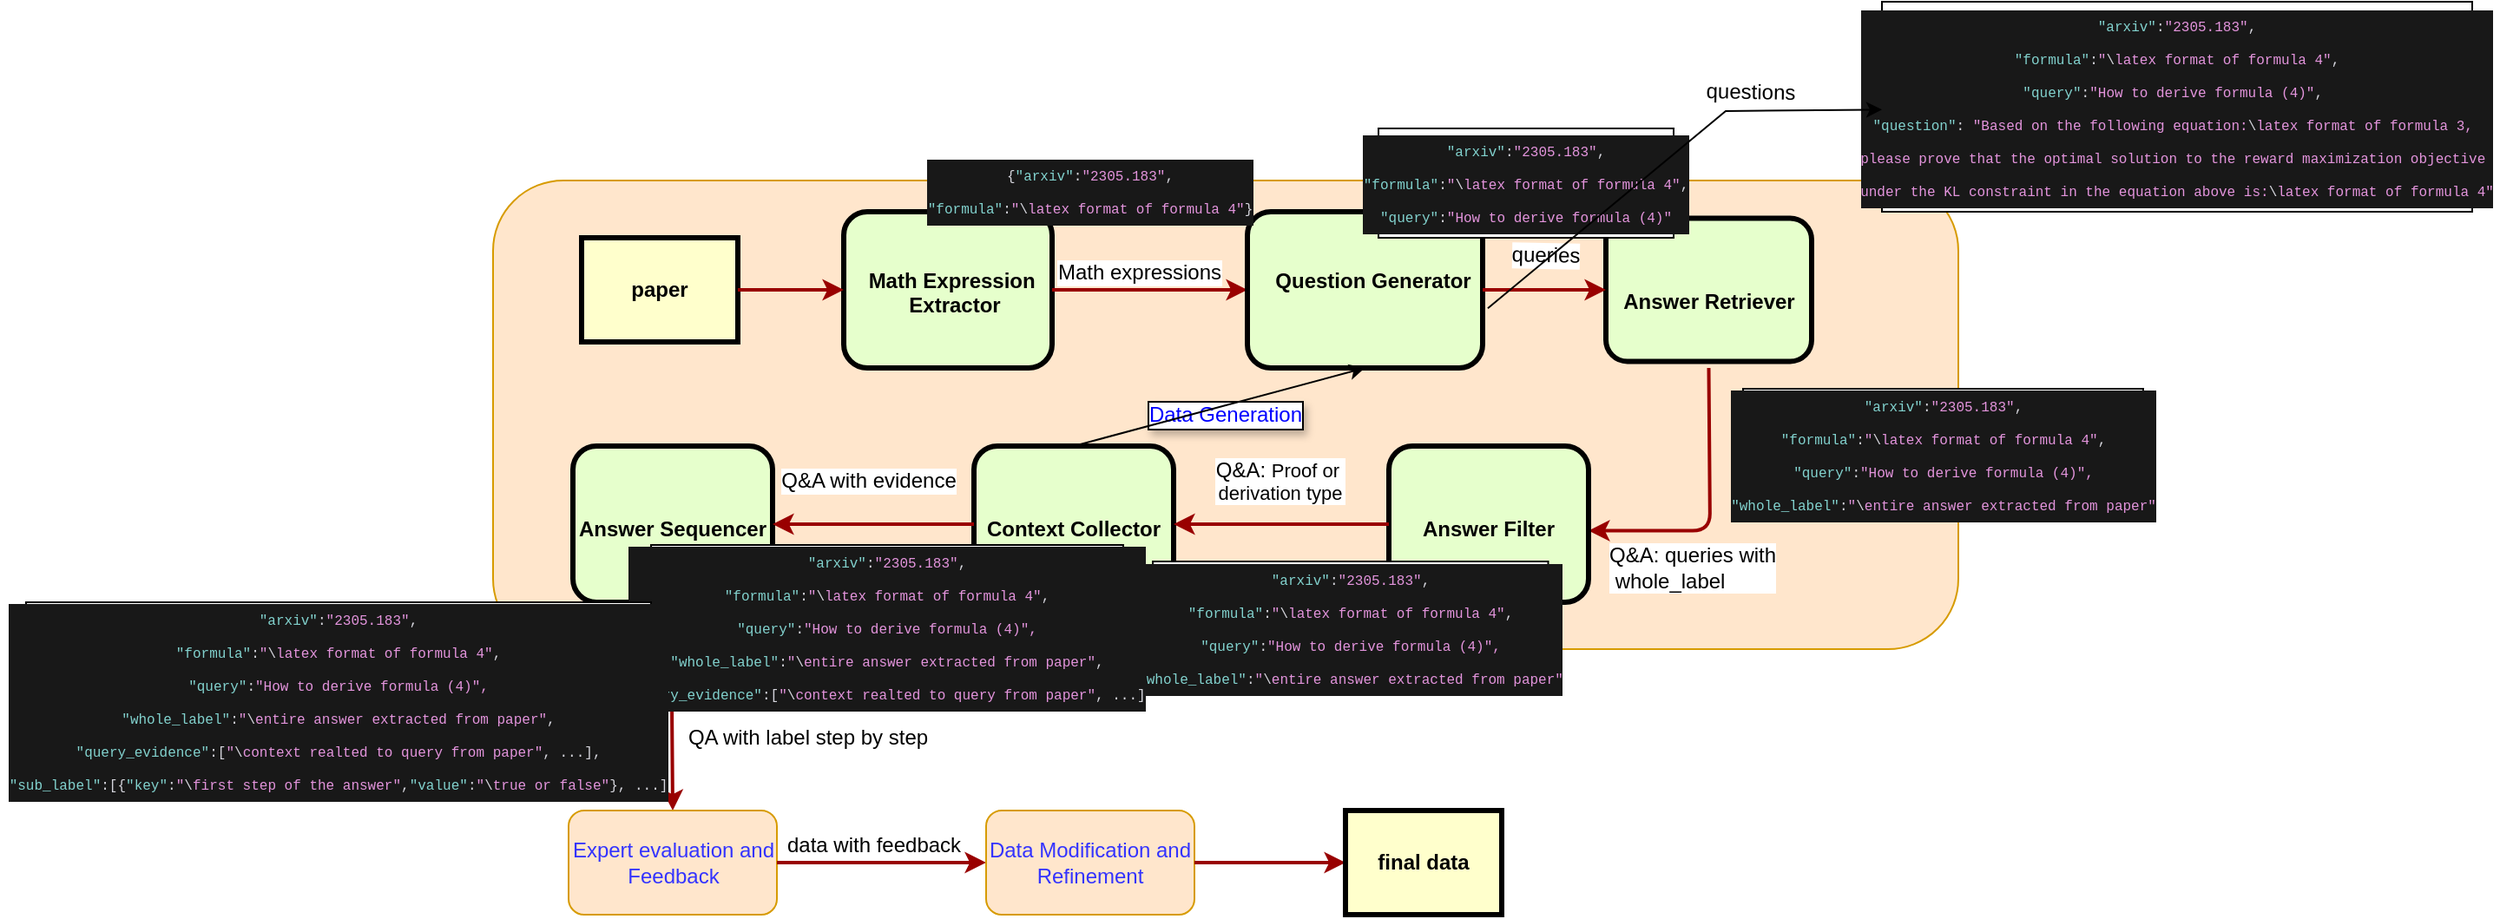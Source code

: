 <mxfile version="26.0.6">
  <diagram name="Page-1" id="c7558073-3199-34d8-9f00-42111426c3f3">
    <mxGraphModel dx="1726" dy="573" grid="1" gridSize="10" guides="1" tooltips="1" connect="1" arrows="1" fold="1" page="1" pageScale="1" pageWidth="826" pageHeight="1169" background="none" math="0" shadow="0">
      <root>
        <mxCell id="0" />
        <mxCell id="1" parent="0" />
        <mxCell id="OM6LCN_4-8OB91uzV0C4-133" value="&lt;font style=&quot;color: rgb(0, 0, 255);&quot;&gt;Data Generation&lt;/font&gt;" style="rounded=1;whiteSpace=wrap;html=1;labelBackgroundColor=#FFFFFF;labelBorderColor=default;textShadow=1;fillColor=#ffe6cc;strokeColor=#d79b00;align=center;" parent="1" vertex="1">
          <mxGeometry x="50" y="230" width="844" height="270" as="geometry" />
        </mxCell>
        <mxCell id="2" value="&lt;p style=&quot;margin: 0px; margin-top: 4px; text-align: center; text-decoration: underline;&quot;&gt;&lt;/p&gt;&lt;p style=&quot;margin: 0px; margin-left: 8px;&quot;&gt;&lt;br&gt;&lt;/p&gt;&lt;p style=&quot;margin: 0px; margin-left: 8px;&quot;&gt;&lt;br&gt;&lt;/p&gt;&lt;p style=&quot;margin: 0px; margin-left: 8px;&quot;&gt;Math Expression&amp;nbsp;&lt;/p&gt;&lt;p style=&quot;margin: 0px; margin-left: 8px;&quot;&gt;Extractor&lt;/p&gt;" style="verticalAlign=middle;align=center;overflow=fill;fontSize=12;fontFamily=Helvetica;html=1;rounded=1;fontStyle=1;strokeWidth=3;fillColor=#E6FFCC" parent="1" vertex="1">
          <mxGeometry x="252" y="248" width="120" height="90" as="geometry" />
        </mxCell>
        <mxCell id="4" value="paper" style="whiteSpace=wrap;align=center;verticalAlign=middle;fontStyle=1;strokeWidth=3;fillColor=#FFFFCC" parent="1" vertex="1">
          <mxGeometry x="101" y="263" width="90" height="60" as="geometry" />
        </mxCell>
        <mxCell id="8" value="&lt;p style=&quot;margin: 4px 0px 0px; text-align: center;&quot;&gt;&lt;span style=&quot;background-color: transparent; color: light-dark(rgb(0, 0, 0), rgb(255, 255, 255));&quot;&gt;&lt;br&gt;&lt;/span&gt;&lt;/p&gt;&lt;p style=&quot;margin: 4px 0px 0px; text-align: center;&quot;&gt;&lt;span style=&quot;background-color: transparent; color: light-dark(rgb(0, 0, 0), rgb(255, 255, 255));&quot;&gt;&lt;br&gt;&lt;/span&gt;&lt;/p&gt;&lt;p style=&quot;margin: 4px 0px 0px; text-align: center;&quot;&gt;&lt;span style=&quot;background-color: transparent; color: light-dark(rgb(0, 0, 0), rgb(255, 255, 255));&quot;&gt;Answer Retriever&lt;/span&gt;&lt;/p&gt;" style="verticalAlign=middle;align=center;overflow=fill;fontSize=12;fontFamily=Helvetica;html=1;rounded=1;fontStyle=1;strokeWidth=3;fillColor=#E6FFCC" parent="1" vertex="1">
          <mxGeometry x="691" y="251.75" width="118.5" height="82.5" as="geometry" />
        </mxCell>
        <mxCell id="37" value="" style="edgeStyle=none;noEdgeStyle=1;strokeColor=#990000;strokeWidth=2" parent="1" source="4" target="2" edge="1">
          <mxGeometry width="100" height="100" relative="1" as="geometry">
            <mxPoint x="321" y="423" as="sourcePoint" />
            <mxPoint x="421" y="323" as="targetPoint" />
          </mxGeometry>
        </mxCell>
        <mxCell id="OM6LCN_4-8OB91uzV0C4-102" value="" style="elbow=horizontal;strokeColor=#990000;strokeWidth=2;exitX=1;exitY=0.5;exitDx=0;exitDy=0;entryX=0;entryY=0.5;entryDx=0;entryDy=0;" parent="1" source="2" target="6" edge="1">
          <mxGeometry width="100" height="100" relative="1" as="geometry">
            <mxPoint x="120.5" y="644" as="sourcePoint" />
            <mxPoint x="151" y="463" as="targetPoint" />
          </mxGeometry>
        </mxCell>
        <mxCell id="OM6LCN_4-8OB91uzV0C4-108" value="&lt;font style=&quot;font-size: 12px;&quot;&gt;Math expressions&lt;/font&gt;" style="edgeLabel;html=1;align=center;verticalAlign=middle;resizable=0;points=[];" parent="OM6LCN_4-8OB91uzV0C4-102" vertex="1" connectable="0">
          <mxGeometry x="-0.418" y="4" relative="1" as="geometry">
            <mxPoint x="17" y="-6" as="offset" />
          </mxGeometry>
        </mxCell>
        <mxCell id="6" value="&lt;p style=&quot;margin: 0px; margin-top: 4px; text-align: center; text-decoration: underline;&quot;&gt;&lt;/p&gt;&lt;p style=&quot;margin: 0px; margin-left: 8px;&quot;&gt;&lt;span style=&quot;background-color: transparent; color: light-dark(rgb(0, 0, 0), rgb(255, 255, 255));&quot;&gt;&lt;br&gt;&lt;/span&gt;&lt;/p&gt;&lt;p style=&quot;margin: 0px; margin-left: 8px;&quot;&gt;&lt;span style=&quot;background-color: transparent; color: light-dark(rgb(0, 0, 0), rgb(255, 255, 255));&quot;&gt;&lt;br&gt;&lt;/span&gt;&lt;/p&gt;&lt;p style=&quot;margin: 0px; margin-left: 8px;&quot;&gt;&lt;span style=&quot;background-color: transparent; color: light-dark(rgb(0, 0, 0), rgb(255, 255, 255));&quot;&gt;Question Generator&lt;/span&gt;&lt;/p&gt;" style="verticalAlign=middle;align=center;overflow=fill;fontSize=12;fontFamily=Helvetica;html=1;rounded=1;fontStyle=1;strokeWidth=3;fillColor=#E6FFCC" parent="1" vertex="1">
          <mxGeometry x="484.5" y="248" width="135.5" height="90" as="geometry" />
        </mxCell>
        <mxCell id="OM6LCN_4-8OB91uzV0C4-111" value="" style="elbow=horizontal;strokeColor=#990000;strokeWidth=2;exitX=0.5;exitY=1;exitDx=0;exitDy=0;entryX=1;entryY=0.5;entryDx=0;entryDy=0;" parent="1" edge="1">
          <mxGeometry width="100" height="100" relative="1" as="geometry">
            <mxPoint x="750.25" y="338" as="sourcePoint" />
            <mxPoint x="681" y="431.75" as="targetPoint" />
            <Array as="points">
              <mxPoint x="751" y="431.75" />
            </Array>
          </mxGeometry>
        </mxCell>
        <mxCell id="OM6LCN_4-8OB91uzV0C4-112" value="&lt;font style=&quot;font-size: 12px;&quot;&gt;Q&amp;amp;A: queries with&lt;/font&gt;&lt;div&gt;&lt;font style=&quot;font-size: 12px;&quot;&gt;&amp;nbsp;whole_label&lt;/font&gt;&lt;/div&gt;" style="edgeLabel;html=1;align=left;verticalAlign=middle;resizable=0;points=[];" parent="OM6LCN_4-8OB91uzV0C4-111" vertex="1" connectable="0">
          <mxGeometry x="-0.418" y="4" relative="1" as="geometry">
            <mxPoint x="-64" y="67" as="offset" />
          </mxGeometry>
        </mxCell>
        <mxCell id="OM6LCN_4-8OB91uzV0C4-114" value="&lt;p style=&quot;margin: 4px 0px 0px; text-align: center;&quot;&gt;&lt;br&gt;&lt;/p&gt;&lt;p style=&quot;margin: 4px 0px 0px; text-align: center;&quot;&gt;&lt;br&gt;&lt;/p&gt;&lt;p style=&quot;margin: 4px 0px 0px; text-align: center;&quot;&gt;Answer Filter&lt;/p&gt;" style="verticalAlign=middle;align=center;overflow=fill;fontSize=12;fontFamily=Helvetica;html=1;rounded=1;fontStyle=1;strokeWidth=3;fillColor=#E6FFCC" parent="1" vertex="1">
          <mxGeometry x="566" y="383" width="115" height="90" as="geometry" />
        </mxCell>
        <mxCell id="OM6LCN_4-8OB91uzV0C4-117" value="&lt;p style=&quot;margin: 4px 0px 0px; text-align: center;&quot;&gt;&lt;br&gt;&lt;/p&gt;&lt;p style=&quot;margin: 4px 0px 0px; text-align: center;&quot;&gt;&lt;br&gt;&lt;/p&gt;&lt;p style=&quot;margin: 4px 0px 0px; text-align: center;&quot;&gt;Context Collector&lt;/p&gt;" style="verticalAlign=middle;align=center;overflow=fill;fontSize=12;fontFamily=Helvetica;html=1;rounded=1;fontStyle=1;strokeWidth=3;fillColor=#E6FFCC" parent="1" vertex="1">
          <mxGeometry x="327" y="383" width="115" height="90" as="geometry" />
        </mxCell>
        <mxCell id="OM6LCN_4-8OB91uzV0C4-121" value="&lt;p style=&quot;margin: 4px 0px 0px; text-align: center;&quot;&gt;&lt;br&gt;&lt;/p&gt;&lt;p style=&quot;margin: 4px 0px 0px; text-align: center;&quot;&gt;&lt;br&gt;&lt;/p&gt;&lt;p style=&quot;margin: 4px 0px 0px; text-align: center;&quot;&gt;Answer Sequencer&lt;/p&gt;" style="verticalAlign=middle;align=center;overflow=fill;fontSize=12;fontFamily=Helvetica;html=1;rounded=1;fontStyle=1;strokeWidth=3;fillColor=#E6FFCC" parent="1" vertex="1">
          <mxGeometry x="96" y="383" width="115" height="90" as="geometry" />
        </mxCell>
        <mxCell id="OM6LCN_4-8OB91uzV0C4-123" value="" style="elbow=horizontal;strokeColor=#990000;strokeWidth=2;entryX=0;entryY=0.5;entryDx=0;entryDy=0;exitX=1;exitY=0.5;exitDx=0;exitDy=0;" parent="1" source="6" target="8" edge="1">
          <mxGeometry width="100" height="100" relative="1" as="geometry">
            <mxPoint x="671" y="294" as="sourcePoint" />
            <mxPoint x="777" y="291.75" as="targetPoint" />
            <Array as="points" />
          </mxGeometry>
        </mxCell>
        <mxCell id="OM6LCN_4-8OB91uzV0C4-124" value="&lt;font&gt;queries&lt;/font&gt;" style="edgeLabel;html=1;align=center;verticalAlign=middle;resizable=0;points=[];rotation=1;fontSize=12;" parent="OM6LCN_4-8OB91uzV0C4-123" vertex="1" connectable="0">
          <mxGeometry x="-0.09" y="2" relative="1" as="geometry">
            <mxPoint x="3" y="-18" as="offset" />
          </mxGeometry>
        </mxCell>
        <mxCell id="OM6LCN_4-8OB91uzV0C4-127" value="" style="elbow=horizontal;strokeColor=#990000;strokeWidth=2;exitX=0;exitY=0.5;exitDx=0;exitDy=0;entryX=1;entryY=0.5;entryDx=0;entryDy=0;" parent="1" source="OM6LCN_4-8OB91uzV0C4-117" target="OM6LCN_4-8OB91uzV0C4-121" edge="1">
          <mxGeometry width="100" height="100" relative="1" as="geometry">
            <mxPoint x="332" y="427.5" as="sourcePoint" />
            <mxPoint x="208" y="427.5" as="targetPoint" />
          </mxGeometry>
        </mxCell>
        <mxCell id="OM6LCN_4-8OB91uzV0C4-128" value="&lt;span style=&quot;font-size: 12px;&quot;&gt;Q&amp;amp;A with evidence&lt;/span&gt;" style="edgeLabel;html=1;align=center;verticalAlign=middle;resizable=0;points=[];" parent="OM6LCN_4-8OB91uzV0C4-127" vertex="1" connectable="0">
          <mxGeometry x="-0.418" y="4" relative="1" as="geometry">
            <mxPoint x="-27" y="-29" as="offset" />
          </mxGeometry>
        </mxCell>
        <mxCell id="OM6LCN_4-8OB91uzV0C4-130" value="" style="edgeStyle=elbowEdgeStyle;elbow=vertical;strokeColor=#990000;strokeWidth=2;entryX=0.5;entryY=0;entryDx=0;entryDy=0;exitX=0.5;exitY=1;exitDx=0;exitDy=0;" parent="1" target="OM6LCN_4-8OB91uzV0C4-134" edge="1">
          <mxGeometry width="100" height="100" relative="1" as="geometry">
            <mxPoint x="153" y="473" as="sourcePoint" />
            <mxPoint x="153" y="604" as="targetPoint" />
            <Array as="points">
              <mxPoint x="152.5" y="532" />
            </Array>
          </mxGeometry>
        </mxCell>
        <mxCell id="OM6LCN_4-8OB91uzV0C4-131" value="&lt;span style=&quot;font-size: 12px;&quot;&gt;QA with label step by step&lt;/span&gt;" style="edgeLabel;html=1;align=center;verticalAlign=middle;resizable=0;points=[];textDirection=ltr;labelPosition=center;verticalLabelPosition=middle;" parent="OM6LCN_4-8OB91uzV0C4-130" vertex="1" connectable="0">
          <mxGeometry x="0.191" y="-1" relative="1" as="geometry">
            <mxPoint x="78" y="6" as="offset" />
          </mxGeometry>
        </mxCell>
        <mxCell id="OM6LCN_4-8OB91uzV0C4-134" value="&lt;font style=&quot;color: rgb(51, 51, 255);&quot;&gt;Expert evaluation and Feedback&lt;/font&gt;" style="rounded=1;whiteSpace=wrap;html=1;fillColor=#ffe6cc;strokeColor=#d79b00;" parent="1" vertex="1">
          <mxGeometry x="93.5" y="593" width="120" height="60" as="geometry" />
        </mxCell>
        <mxCell id="OM6LCN_4-8OB91uzV0C4-135" value="" style="edgeStyle=none;noEdgeStyle=1;strokeColor=#990000;strokeWidth=2;exitX=1;exitY=0.5;exitDx=0;exitDy=0;entryX=0;entryY=0.5;entryDx=0;entryDy=0;" parent="1" source="OM6LCN_4-8OB91uzV0C4-134" target="OM6LCN_4-8OB91uzV0C4-137" edge="1">
          <mxGeometry width="100" height="100" relative="1" as="geometry">
            <mxPoint x="221" y="630" as="sourcePoint" />
            <mxPoint x="341" y="623" as="targetPoint" />
          </mxGeometry>
        </mxCell>
        <mxCell id="OM6LCN_4-8OB91uzV0C4-136" value="&lt;font style=&quot;font-size: 12px;&quot;&gt;data with feedback&lt;/font&gt;" style="edgeLabel;html=1;align=center;verticalAlign=middle;resizable=0;points=[];" parent="OM6LCN_4-8OB91uzV0C4-135" vertex="1" connectable="0">
          <mxGeometry x="-0.28" y="5" relative="1" as="geometry">
            <mxPoint x="12" y="-5" as="offset" />
          </mxGeometry>
        </mxCell>
        <mxCell id="OM6LCN_4-8OB91uzV0C4-137" value="&lt;font style=&quot;color: rgb(51, 51, 255);&quot;&gt;Data Modification and Refinement&lt;/font&gt;" style="rounded=1;whiteSpace=wrap;html=1;fillColor=#ffe6cc;strokeColor=#d79b00;" parent="1" vertex="1">
          <mxGeometry x="334" y="593" width="120" height="60" as="geometry" />
        </mxCell>
        <mxCell id="OM6LCN_4-8OB91uzV0C4-138" value="" style="edgeStyle=none;noEdgeStyle=1;strokeColor=#990000;strokeWidth=2;exitX=1;exitY=0.5;exitDx=0;exitDy=0;entryX=0;entryY=0.5;entryDx=0;entryDy=0;" parent="1" source="OM6LCN_4-8OB91uzV0C4-137" target="OM6LCN_4-8OB91uzV0C4-140" edge="1">
          <mxGeometry width="100" height="100" relative="1" as="geometry">
            <mxPoint x="471" y="622.5" as="sourcePoint" />
            <mxPoint x="591" y="622.5" as="targetPoint" />
          </mxGeometry>
        </mxCell>
        <mxCell id="OM6LCN_4-8OB91uzV0C4-140" value="final data" style="whiteSpace=wrap;align=center;verticalAlign=middle;fontStyle=1;strokeWidth=3;fillColor=#FFFFCC" parent="1" vertex="1">
          <mxGeometry x="541" y="593" width="90" height="60" as="geometry" />
        </mxCell>
        <mxCell id="NIxri_lN6JTQjKrFzoQm-37" value="" style="endArrow=classic;html=1;rounded=0;exitX=0.5;exitY=0;exitDx=0;exitDy=0;entryX=0.5;entryY=1;entryDx=0;entryDy=0;" edge="1" parent="1" source="OM6LCN_4-8OB91uzV0C4-117" target="6">
          <mxGeometry width="50" height="50" relative="1" as="geometry">
            <mxPoint x="440" y="420" as="sourcePoint" />
            <mxPoint x="490" y="370" as="targetPoint" />
          </mxGeometry>
        </mxCell>
        <mxCell id="NIxri_lN6JTQjKrFzoQm-39" value="" style="elbow=horizontal;strokeColor=#990000;strokeWidth=2;exitX=0;exitY=0.5;exitDx=0;exitDy=0;entryX=1;entryY=0.5;entryDx=0;entryDy=0;" edge="1" parent="1" source="OM6LCN_4-8OB91uzV0C4-114" target="OM6LCN_4-8OB91uzV0C4-117">
          <mxGeometry width="100" height="100" relative="1" as="geometry">
            <mxPoint x="566" y="428" as="sourcePoint" />
            <mxPoint x="442" y="428" as="targetPoint" />
          </mxGeometry>
        </mxCell>
        <mxCell id="NIxri_lN6JTQjKrFzoQm-40" value="&lt;span style=&quot;font-size: 12px;&quot;&gt;Q&amp;amp;A:&amp;nbsp;&lt;/span&gt;Proof or&amp;nbsp;&lt;div&gt;derivation type&lt;/div&gt;" style="edgeLabel;html=1;align=center;verticalAlign=middle;resizable=0;points=[];" vertex="1" connectable="0" parent="NIxri_lN6JTQjKrFzoQm-39">
          <mxGeometry x="-0.418" y="4" relative="1" as="geometry">
            <mxPoint x="-27" y="-29" as="offset" />
          </mxGeometry>
        </mxCell>
        <mxCell id="NIxri_lN6JTQjKrFzoQm-41" value="&lt;div style=&quot;color: rgb(214, 214, 221); background-color: rgb(24, 24, 24); font-family: Consolas, &amp;quot;Courier New&amp;quot;, monospace; line-height: 19px; white-space: pre;&quot;&gt;&lt;div style=&quot;line-height: 19px;&quot;&gt;&lt;div style=&quot;line-height: 19px;&quot;&gt;&lt;font style=&quot;font-size: 8px;&quot;&gt;&lt;font style=&quot;&quot;&gt;&lt;font style=&quot;&quot;&gt;{&lt;/font&gt;&lt;/font&gt;&lt;span style=&quot;background-color: light-dark(rgb(24, 24, 24), rgb(217, 217, 217)); color: rgb(130, 210, 206);&quot;&gt;&quot;arxiv&quot;&lt;/span&gt;&lt;span style=&quot;background-color: light-dark(rgb(24, 24, 24), rgb(217, 217, 217)); color: light-dark(rgb(214, 214, 221), rgb(52, 52, 58));&quot;&gt;:&lt;/span&gt;&lt;span style=&quot;background-color: light-dark(rgb(24, 24, 24), rgb(217, 217, 217)); color: rgb(227, 148, 220);&quot;&gt;&quot;2305.183&quot;&lt;/span&gt;&lt;span style=&quot;background-color: light-dark(rgb(24, 24, 24), rgb(217, 217, 217)); color: light-dark(rgb(214, 214, 221), rgb(52, 52, 58));&quot;&gt;,&lt;/span&gt;&lt;/font&gt;&lt;/div&gt;&lt;div style=&quot;line-height: 19px;&quot;&gt;&lt;font style=&quot;font-size: 8px;&quot;&gt;&lt;span style=&quot;background-color: light-dark(rgb(24, 24, 24), rgb(217, 217, 217)); color: rgb(130, 210, 206);&quot;&gt;&quot;formula&quot;&lt;/span&gt;&lt;span style=&quot;background-color: light-dark(rgb(24, 24, 24), rgb(217, 217, 217)); color: light-dark(rgb(214, 214, 221), rgb(52, 52, 58));&quot;&gt;:&lt;/span&gt;&lt;span style=&quot;background-color: light-dark(rgb(24, 24, 24), rgb(217, 217, 217)); color: rgb(227, 148, 220);&quot;&gt;&quot;&lt;/span&gt;&lt;span style=&quot;background-color: light-dark(rgb(24, 24, 24), rgb(217, 217, 217)); color: light-dark(rgb(214, 214, 221), rgb(52, 52, 58));&quot;&gt;\\&lt;/span&gt;&lt;span style=&quot;background-color: light-dark(rgb(24, 24, 24), rgb(217, 217, 217)); color: rgb(227, 148, 220);&quot;&gt;latex format of formula 4&quot;&lt;/span&gt;&lt;span style=&quot;background-color: light-dark(rgb(24, 24, 24), rgb(217, 217, 217)); color: light-dark(rgb(214, 214, 221), rgb(52, 52, 58));&quot;&gt;}&lt;/span&gt;&lt;/font&gt;&lt;/div&gt;&lt;/div&gt;&lt;/div&gt;" style="whiteSpace=wrap;html=1;" vertex="1" parent="1">
          <mxGeometry x="325" y="219" width="138" height="33" as="geometry" />
        </mxCell>
        <mxCell id="NIxri_lN6JTQjKrFzoQm-45" value="&lt;div style=&quot;color: rgb(214, 214, 221); background-color: rgb(24, 24, 24); font-family: Consolas, &amp;quot;Courier New&amp;quot;, monospace; line-height: 19px; white-space: pre;&quot;&gt;&lt;div style=&quot;line-height: 19px;&quot;&gt;&lt;div style=&quot;line-height: 19px;&quot;&gt;&lt;div style=&quot;line-height: 19px;&quot;&gt;&lt;font style=&quot;font-size: 8px;&quot;&gt;&lt;span style=&quot;color: rgb(130, 210, 206);&quot;&gt;&quot;arxiv&quot;&lt;/span&gt;:&lt;span style=&quot;color: rgb(227, 148, 220);&quot;&gt;&quot;2305.183&quot;&lt;/span&gt;,&lt;/font&gt;&lt;/div&gt;&lt;div style=&quot;line-height: 19px;&quot;&gt;&lt;font style=&quot;font-size: 8px;&quot;&gt;&lt;span style=&quot;color: rgb(130, 210, 206);&quot;&gt;&quot;formula&quot;&lt;/span&gt;:&lt;span style=&quot;color: rgb(227, 148, 220);&quot;&gt;&quot;&lt;/span&gt;\\&lt;span style=&quot;color: rgb(227, 148, 220);&quot;&gt;latex format of formula 4&quot;&lt;/span&gt;,&lt;/font&gt;&lt;/div&gt;&lt;div style=&quot;line-height: 19px;&quot;&gt;&lt;font style=&quot;font-size: 8px;&quot;&gt;&lt;span style=&quot;color: rgb(130, 210, 206);&quot;&gt;&quot;query&quot;&lt;/span&gt;:&lt;span style=&quot;color: rgb(227, 148, 220);&quot;&gt;&quot;How to derive formula (4)&quot;&lt;/span&gt;&lt;/font&gt;&lt;/div&gt;&lt;/div&gt;&lt;/div&gt;&lt;/div&gt;" style="whiteSpace=wrap;html=1;" vertex="1" parent="1">
          <mxGeometry x="560" y="200" width="170" height="63" as="geometry" />
        </mxCell>
        <mxCell id="NIxri_lN6JTQjKrFzoQm-50" value="&lt;div style=&quot;color: rgb(214, 214, 221); background-color: rgb(24, 24, 24); font-family: Consolas, &amp;quot;Courier New&amp;quot;, monospace; line-height: 19px; white-space: pre;&quot;&gt;&lt;div style=&quot;line-height: 19px;&quot;&gt;&lt;div style=&quot;line-height: 19px;&quot;&gt;&lt;div style=&quot;line-height: 19px;&quot;&gt;&lt;div style=&quot;line-height: 19px;&quot;&gt;&lt;font style=&quot;font-size: 8px;&quot;&gt;&lt;span style=&quot;color: rgb(130, 210, 206);&quot;&gt;&quot;arxiv&quot;&lt;/span&gt;:&lt;span style=&quot;color: rgb(227, 148, 220);&quot;&gt;&quot;2305.183&quot;&lt;/span&gt;,&lt;/font&gt;&lt;/div&gt;&lt;div style=&quot;line-height: 19px;&quot;&gt;&lt;font style=&quot;font-size: 8px;&quot;&gt;&lt;span style=&quot;color: rgb(130, 210, 206);&quot;&gt;&quot;formula&quot;&lt;/span&gt;:&lt;span style=&quot;color: rgb(227, 148, 220);&quot;&gt;&quot;&lt;/span&gt;\\&lt;span style=&quot;color: rgb(227, 148, 220);&quot;&gt;latex format of formula 4&quot;&lt;/span&gt;,&lt;/font&gt;&lt;/div&gt;&lt;div style=&quot;line-height: 19px;&quot;&gt;&lt;font style=&quot;font-size: 8px;&quot;&gt;&lt;span style=&quot;color: rgb(130, 210, 206);&quot;&gt;&quot;query&quot;&lt;/span&gt;:&lt;span style=&quot;color: rgb(227, 148, 220);&quot;&gt;&quot;How to derive formula (4)&quot;&lt;/span&gt;, &lt;/font&gt;&lt;/div&gt;&lt;div style=&quot;line-height: 19px;&quot;&gt;&lt;font style=&quot;font-size: 8px;&quot;&gt;&lt;span style=&quot;color: rgb(130, 210, 206);&quot;&gt;&quot;question&quot;&lt;/span&gt;: &lt;span style=&quot;color: rgb(227, 148, 220);&quot;&gt;&quot;Based on the following equation:&lt;/span&gt;\\&lt;span style=&quot;color: rgb(227, 148, 220);&quot;&gt;latex format of formula 3, &lt;/span&gt;&lt;/font&gt;&lt;/div&gt;&lt;div style=&quot;line-height: 19px;&quot;&gt;&lt;font style=&quot;font-size: 8px;&quot;&gt;&lt;span style=&quot;color: rgb(227, 148, 220);&quot;&gt;please prove that the optimal solution to the reward maximization objective &lt;/span&gt;&lt;/font&gt;&lt;/div&gt;&lt;div style=&quot;line-height: 19px;&quot;&gt;&lt;font style=&quot;font-size: 8px;&quot;&gt;&lt;span style=&quot;color: rgb(227, 148, 220);&quot;&gt;under the KL constraint in the equation above is:&lt;/span&gt;\\&lt;span style=&quot;color: rgb(227, 148, 220);&quot;&gt;latex format of formula 4&quot;&lt;/span&gt;&lt;/font&gt;&lt;/div&gt;&lt;/div&gt;&lt;/div&gt;&lt;/div&gt;&lt;/div&gt;" style="whiteSpace=wrap;html=1;" vertex="1" parent="1">
          <mxGeometry x="850" y="127" width="340" height="121" as="geometry" />
        </mxCell>
        <mxCell id="NIxri_lN6JTQjKrFzoQm-52" value="&lt;div style=&quot;color: rgb(214, 214, 221); background-color: rgb(24, 24, 24); font-family: Consolas, &amp;quot;Courier New&amp;quot;, monospace; line-height: 19px; white-space: pre;&quot;&gt;&lt;div style=&quot;line-height: 19px;&quot;&gt;&lt;div style=&quot;line-height: 19px;&quot;&gt;&lt;div style=&quot;line-height: 19px;&quot;&gt;&lt;font style=&quot;font-size: 8px;&quot;&gt;&lt;span style=&quot;color: rgb(130, 210, 206);&quot;&gt;&quot;arxiv&quot;&lt;/span&gt;:&lt;span style=&quot;color: rgb(227, 148, 220);&quot;&gt;&quot;2305.183&quot;&lt;/span&gt;,&lt;/font&gt;&lt;/div&gt;&lt;div style=&quot;line-height: 19px;&quot;&gt;&lt;font style=&quot;font-size: 8px;&quot;&gt;&lt;span style=&quot;color: rgb(130, 210, 206);&quot;&gt;&quot;formula&quot;&lt;/span&gt;:&lt;span style=&quot;color: rgb(227, 148, 220);&quot;&gt;&quot;&lt;/span&gt;\\&lt;span style=&quot;color: rgb(227, 148, 220);&quot;&gt;latex format of formula 4&quot;&lt;/span&gt;,&lt;/font&gt;&lt;/div&gt;&lt;div style=&quot;line-height: 19px;&quot;&gt;&lt;font style=&quot;font-size: 8px;&quot;&gt;&lt;span style=&quot;color: rgb(130, 210, 206);&quot;&gt;&quot;query&quot;&lt;/span&gt;:&lt;span style=&quot;color: rgb(227, 148, 220);&quot;&gt;&quot;How to derive formula (4)&quot;,&lt;/span&gt;&lt;/font&gt;&lt;/div&gt;&lt;div style=&quot;line-height: 19px;&quot;&gt;&lt;font style=&quot;font-size: 8px;&quot;&gt;&lt;span style=&quot;color: rgb(227, 148, 220);&quot;&gt;&lt;div style=&quot;color: rgb(214, 214, 221); line-height: 19px;&quot;&gt;&lt;span style=&quot;color: rgb(130, 210, 206);&quot;&gt;&quot;whole_label&quot;&lt;/span&gt;:&lt;span style=&quot;color: rgb(227, 148, 220);&quot;&gt;&quot;&lt;/span&gt;\\&lt;span style=&quot;color: rgb(227, 148, 220);&quot;&gt;entire answer extracted from paper&quot;&lt;/span&gt;&lt;/div&gt;&lt;/span&gt;&lt;/font&gt;&lt;/div&gt;&lt;/div&gt;&lt;/div&gt;&lt;/div&gt;" style="whiteSpace=wrap;html=1;" vertex="1" parent="1">
          <mxGeometry x="770" y="350" width="230.5" height="75" as="geometry" />
        </mxCell>
        <mxCell id="NIxri_lN6JTQjKrFzoQm-53" value="&lt;div style=&quot;color: rgb(214, 214, 221); background-color: rgb(24, 24, 24); font-family: Consolas, &amp;quot;Courier New&amp;quot;, monospace; line-height: 19px; white-space: pre;&quot;&gt;&lt;div style=&quot;line-height: 19px;&quot;&gt;&lt;div style=&quot;line-height: 19px;&quot;&gt;&lt;div style=&quot;line-height: 19px;&quot;&gt;&lt;font style=&quot;font-size: 8px;&quot;&gt;&lt;span style=&quot;color: rgb(130, 210, 206);&quot;&gt;&quot;arxiv&quot;&lt;/span&gt;:&lt;span style=&quot;color: rgb(227, 148, 220);&quot;&gt;&quot;2305.183&quot;&lt;/span&gt;,&lt;/font&gt;&lt;/div&gt;&lt;div style=&quot;line-height: 19px;&quot;&gt;&lt;font style=&quot;font-size: 8px;&quot;&gt;&lt;span style=&quot;color: rgb(130, 210, 206);&quot;&gt;&quot;formula&quot;&lt;/span&gt;:&lt;span style=&quot;color: rgb(227, 148, 220);&quot;&gt;&quot;&lt;/span&gt;\\&lt;span style=&quot;color: rgb(227, 148, 220);&quot;&gt;latex format of formula 4&quot;&lt;/span&gt;,&lt;/font&gt;&lt;/div&gt;&lt;div style=&quot;line-height: 19px;&quot;&gt;&lt;font style=&quot;font-size: 8px;&quot;&gt;&lt;span style=&quot;color: rgb(130, 210, 206);&quot;&gt;&quot;query&quot;&lt;/span&gt;:&lt;span style=&quot;color: rgb(227, 148, 220);&quot;&gt;&quot;How to derive formula (4)&quot;,&lt;/span&gt;&lt;/font&gt;&lt;/div&gt;&lt;div style=&quot;line-height: 19px;&quot;&gt;&lt;font style=&quot;font-size: 8px;&quot;&gt;&lt;span style=&quot;color: rgb(227, 148, 220);&quot;&gt;&lt;div style=&quot;color: rgb(214, 214, 221); line-height: 19px;&quot;&gt;&lt;span style=&quot;color: rgb(130, 210, 206);&quot;&gt;&quot;whole_label&quot;&lt;/span&gt;:&lt;span style=&quot;color: rgb(227, 148, 220);&quot;&gt;&quot;&lt;/span&gt;\\&lt;span style=&quot;color: rgb(227, 148, 220);&quot;&gt;entire answer extracted from paper&quot;&lt;/span&gt;&lt;/div&gt;&lt;/span&gt;&lt;/font&gt;&lt;/div&gt;&lt;/div&gt;&lt;/div&gt;&lt;/div&gt;" style="whiteSpace=wrap;html=1;" vertex="1" parent="1">
          <mxGeometry x="430" y="449.5" width="227.75" height="76" as="geometry" />
        </mxCell>
        <mxCell id="NIxri_lN6JTQjKrFzoQm-56" value="&lt;div style=&quot;color: rgb(214, 214, 221); background-color: rgb(24, 24, 24); font-family: Consolas, &amp;quot;Courier New&amp;quot;, monospace; line-height: 19px; white-space: pre;&quot;&gt;&lt;div style=&quot;line-height: 19px;&quot;&gt;&lt;div style=&quot;line-height: 19px;&quot;&gt;&lt;div style=&quot;line-height: 19px;&quot;&gt;&lt;font style=&quot;font-size: 8px;&quot;&gt;&lt;span style=&quot;color: rgb(130, 210, 206);&quot;&gt;&quot;arxiv&quot;&lt;/span&gt;:&lt;span style=&quot;color: rgb(227, 148, 220);&quot;&gt;&quot;2305.183&quot;&lt;/span&gt;,&lt;/font&gt;&lt;/div&gt;&lt;div style=&quot;line-height: 19px;&quot;&gt;&lt;font style=&quot;font-size: 8px;&quot;&gt;&lt;span style=&quot;color: rgb(130, 210, 206);&quot;&gt;&quot;formula&quot;&lt;/span&gt;:&lt;span style=&quot;color: rgb(227, 148, 220);&quot;&gt;&quot;&lt;/span&gt;\\&lt;span style=&quot;color: rgb(227, 148, 220);&quot;&gt;latex format of formula 4&quot;&lt;/span&gt;,&lt;/font&gt;&lt;/div&gt;&lt;div style=&quot;line-height: 19px;&quot;&gt;&lt;font style=&quot;font-size: 8px;&quot;&gt;&lt;span style=&quot;color: rgb(130, 210, 206);&quot;&gt;&quot;query&quot;&lt;/span&gt;:&lt;span style=&quot;color: rgb(227, 148, 220);&quot;&gt;&quot;How to derive formula (4)&quot;,&lt;/span&gt;&lt;/font&gt;&lt;/div&gt;&lt;div style=&quot;line-height: 19px;&quot;&gt;&lt;font style=&quot;font-size: 8px;&quot;&gt;&lt;span style=&quot;color: rgb(227, 148, 220);&quot;&gt;&lt;div style=&quot;color: rgb(214, 214, 221); line-height: 19px;&quot;&gt;&lt;span style=&quot;color: rgb(130, 210, 206);&quot;&gt;&quot;whole_label&quot;&lt;/span&gt;:&lt;span style=&quot;color: rgb(227, 148, 220);&quot;&gt;&quot;&lt;/span&gt;\\&lt;span style=&quot;color: rgb(227, 148, 220);&quot;&gt;entire answer extracted from paper&quot;&lt;/span&gt;,&lt;/div&gt;&lt;div style=&quot;color: rgb(214, 214, 221); line-height: 19px;&quot;&gt;&lt;div style=&quot;line-height: 19px;&quot;&gt;&lt;span style=&quot;color: rgb(130, 210, 206);&quot;&gt;&quot;query_evidence&quot;&lt;/span&gt;:[&lt;span style=&quot;color: rgb(227, 148, 220);&quot;&gt;&quot;&lt;/span&gt;\\&lt;span style=&quot;color: rgb(227, 148, 220);&quot;&gt;context realted to query from paper&quot;&lt;/span&gt;, ...]&lt;/div&gt;&lt;/div&gt;&lt;/span&gt;&lt;/font&gt;&lt;/div&gt;&lt;/div&gt;&lt;/div&gt;&lt;/div&gt;" style="whiteSpace=wrap;html=1;" vertex="1" parent="1">
          <mxGeometry x="141" y="440" width="272" height="95" as="geometry" />
        </mxCell>
        <mxCell id="NIxri_lN6JTQjKrFzoQm-57" value="&lt;div style=&quot;color: rgb(214, 214, 221); background-color: rgb(24, 24, 24); font-family: Consolas, &amp;quot;Courier New&amp;quot;, monospace; line-height: 19px; white-space: pre;&quot;&gt;&lt;div style=&quot;line-height: 19px;&quot;&gt;&lt;div style=&quot;line-height: 19px;&quot;&gt;&lt;div style=&quot;line-height: 19px;&quot;&gt;&lt;font style=&quot;font-size: 8px;&quot;&gt;&lt;span style=&quot;color: rgb(130, 210, 206);&quot;&gt;&quot;arxiv&quot;&lt;/span&gt;:&lt;span style=&quot;color: rgb(227, 148, 220);&quot;&gt;&quot;2305.183&quot;&lt;/span&gt;,&lt;/font&gt;&lt;/div&gt;&lt;div style=&quot;line-height: 19px;&quot;&gt;&lt;font style=&quot;font-size: 8px;&quot;&gt;&lt;span style=&quot;color: rgb(130, 210, 206);&quot;&gt;&quot;formula&quot;&lt;/span&gt;:&lt;span style=&quot;color: rgb(227, 148, 220);&quot;&gt;&quot;&lt;/span&gt;\\&lt;span style=&quot;color: rgb(227, 148, 220);&quot;&gt;latex format of formula 4&quot;&lt;/span&gt;,&lt;/font&gt;&lt;/div&gt;&lt;div style=&quot;line-height: 19px;&quot;&gt;&lt;font style=&quot;font-size: 8px;&quot;&gt;&lt;span style=&quot;color: rgb(130, 210, 206);&quot;&gt;&quot;query&quot;&lt;/span&gt;:&lt;span style=&quot;color: rgb(227, 148, 220);&quot;&gt;&quot;How to derive formula (4)&quot;,&lt;/span&gt;&lt;/font&gt;&lt;/div&gt;&lt;div style=&quot;line-height: 19px;&quot;&gt;&lt;font style=&quot;font-size: 8px;&quot;&gt;&lt;span style=&quot;color: rgb(227, 148, 220);&quot;&gt;&lt;div style=&quot;color: rgb(214, 214, 221); line-height: 19px;&quot;&gt;&lt;span style=&quot;color: rgb(130, 210, 206);&quot;&gt;&quot;whole_label&quot;&lt;/span&gt;:&lt;span style=&quot;color: rgb(227, 148, 220);&quot;&gt;&quot;&lt;/span&gt;\\&lt;span style=&quot;color: rgb(227, 148, 220);&quot;&gt;entire answer extracted from paper&quot;&lt;/span&gt;,&lt;/div&gt;&lt;div style=&quot;color: rgb(214, 214, 221); line-height: 19px;&quot;&gt;&lt;div style=&quot;line-height: 19px;&quot;&gt;&lt;span style=&quot;color: rgb(130, 210, 206);&quot;&gt;&quot;query_evidence&quot;&lt;/span&gt;:[&lt;span style=&quot;color: rgb(227, 148, 220);&quot;&gt;&quot;&lt;/span&gt;\\&lt;span style=&quot;color: rgb(227, 148, 220);&quot;&gt;context realted to query from paper&quot;&lt;/span&gt;, ...],&lt;/div&gt;&lt;div style=&quot;line-height: 19px;&quot;&gt;&lt;div style=&quot;line-height: 19px;&quot;&gt;&lt;span style=&quot;color: rgb(130, 210, 206);&quot;&gt;&quot;sub_label&quot;&lt;/span&gt;:[{&lt;span style=&quot;color: rgb(130, 210, 206);&quot;&gt;&quot;key&quot;&lt;/span&gt;:&lt;span style=&quot;color: rgb(227, 148, 220);&quot;&gt;&quot;&lt;/span&gt;\\&lt;span style=&quot;color: rgb(227, 148, 220);&quot;&gt;first step of the answer&quot;&lt;/span&gt;,&lt;span style=&quot;color: rgb(130, 210, 206);&quot;&gt;&quot;value&quot;&lt;/span&gt;:&lt;span style=&quot;color: rgb(227, 148, 220);&quot;&gt;&quot;&lt;/span&gt;\\&lt;span style=&quot;color: rgb(227, 148, 220);&quot;&gt;true or false&quot;&lt;/span&gt;}, ...]&lt;/div&gt;&lt;/div&gt;&lt;/div&gt;&lt;/span&gt;&lt;/font&gt;&lt;/div&gt;&lt;/div&gt;&lt;/div&gt;&lt;/div&gt;" style="whiteSpace=wrap;html=1;" vertex="1" parent="1">
          <mxGeometry x="-219" y="473" width="360" height="114.5" as="geometry" />
        </mxCell>
        <mxCell id="NIxri_lN6JTQjKrFzoQm-60" value="" style="endArrow=classic;html=1;rounded=0;exitX=1.022;exitY=0.618;exitDx=0;exitDy=0;exitPerimeter=0;" edge="1" parent="1" source="6" target="NIxri_lN6JTQjKrFzoQm-50">
          <mxGeometry width="50" height="50" relative="1" as="geometry">
            <mxPoint x="620" y="383" as="sourcePoint" />
            <mxPoint x="670" y="333" as="targetPoint" />
            <Array as="points">
              <mxPoint x="760" y="190" />
            </Array>
          </mxGeometry>
        </mxCell>
        <mxCell id="NIxri_lN6JTQjKrFzoQm-61" value="&lt;font&gt;questions&lt;/font&gt;" style="edgeLabel;html=1;align=center;verticalAlign=middle;resizable=0;points=[];rotation=1;fontSize=12;" vertex="1" connectable="0" parent="1">
          <mxGeometry x="770" y="170" as="geometry">
            <mxPoint x="4.156" y="8.929" as="offset" />
          </mxGeometry>
        </mxCell>
      </root>
    </mxGraphModel>
  </diagram>
</mxfile>
